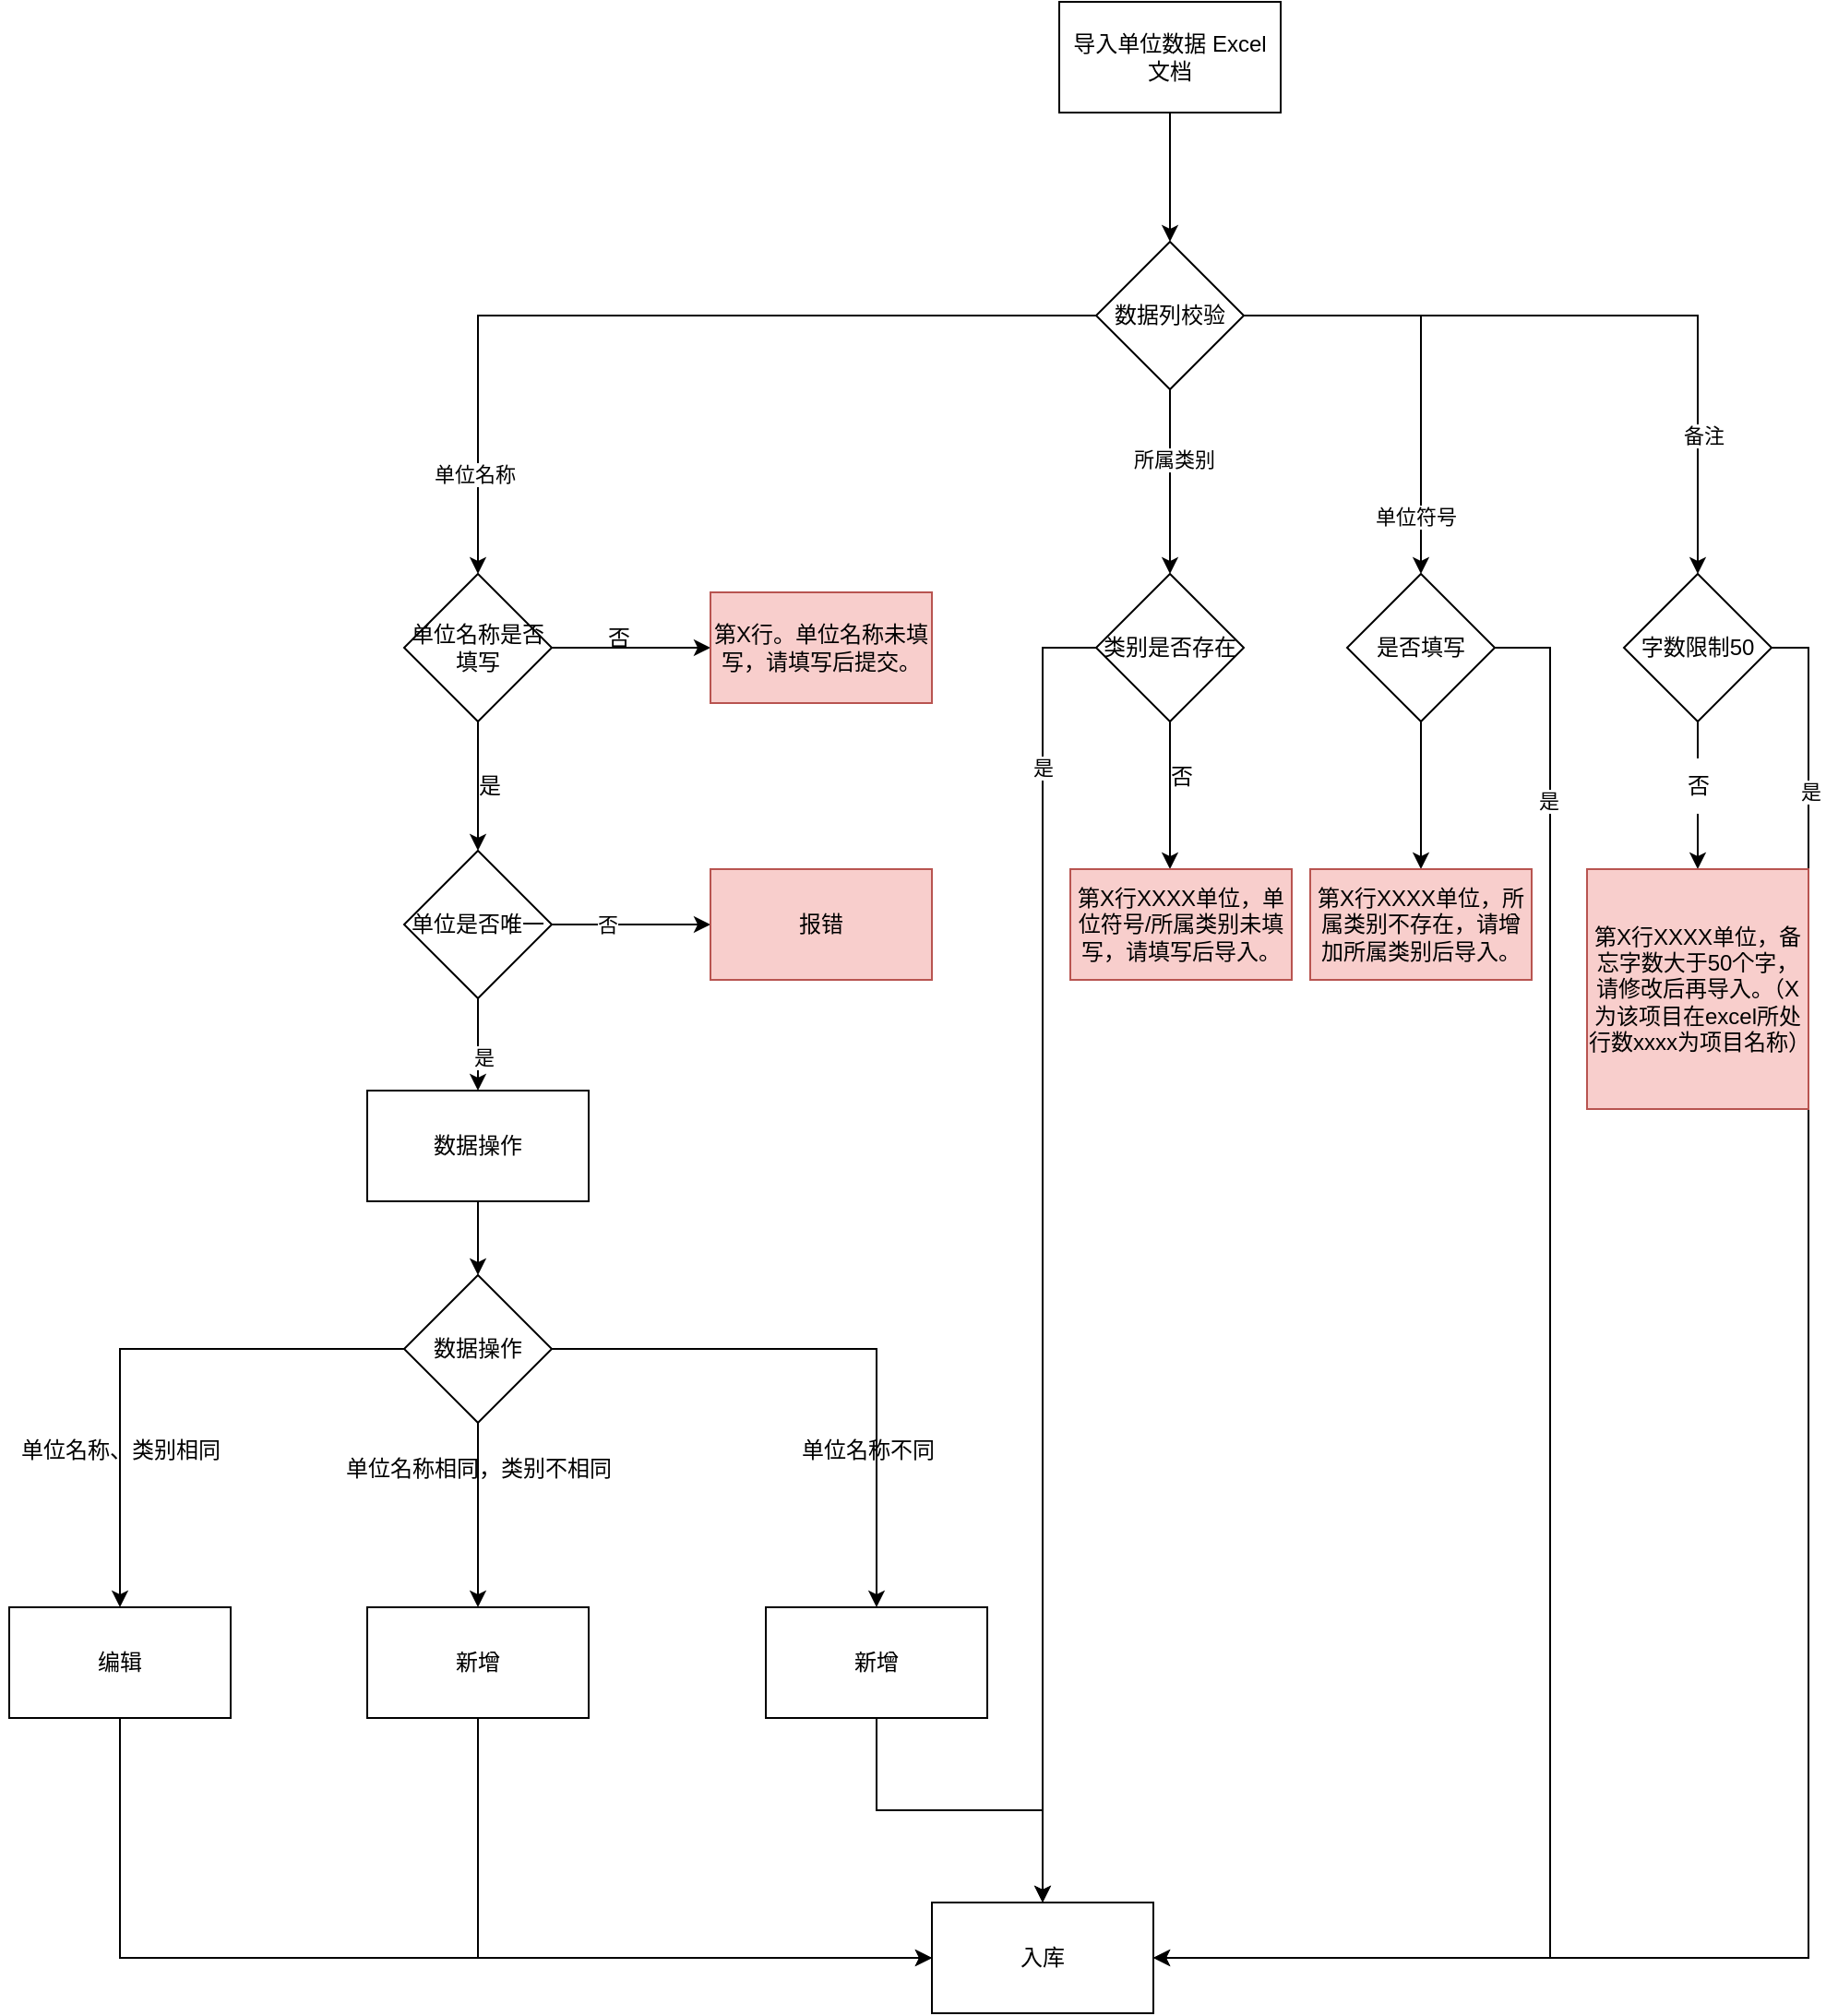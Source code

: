<mxfile version="20.6.0" type="github">
  <diagram id="tR3XoD3DEGh_v77hpuWb" name="第 1 页">
    <mxGraphModel dx="2249" dy="1973" grid="1" gridSize="10" guides="1" tooltips="1" connect="1" arrows="1" fold="1" page="1" pageScale="1" pageWidth="827" pageHeight="1169" math="0" shadow="0">
      <root>
        <mxCell id="0" />
        <mxCell id="1" parent="0" />
        <mxCell id="Ee5MRmjMs7288bCg43-E-31" style="edgeStyle=orthogonalEdgeStyle;rounded=0;orthogonalLoop=1;jettySize=auto;html=1;exitX=0.5;exitY=1;exitDx=0;exitDy=0;entryX=0.5;entryY=0;entryDx=0;entryDy=0;" edge="1" parent="1" source="Ee5MRmjMs7288bCg43-E-1" target="Ee5MRmjMs7288bCg43-E-30">
          <mxGeometry relative="1" as="geometry" />
        </mxCell>
        <mxCell id="Ee5MRmjMs7288bCg43-E-1" value="导入单位数据 Excel 文档" style="rounded=0;whiteSpace=wrap;html=1;" vertex="1" parent="1">
          <mxGeometry x="354" y="-220" width="120" height="60" as="geometry" />
        </mxCell>
        <mxCell id="Ee5MRmjMs7288bCg43-E-4" style="edgeStyle=orthogonalEdgeStyle;rounded=0;orthogonalLoop=1;jettySize=auto;html=1;exitX=0.5;exitY=1;exitDx=0;exitDy=0;entryX=0.5;entryY=0;entryDx=0;entryDy=0;" edge="1" parent="1" source="Ee5MRmjMs7288bCg43-E-2" target="Ee5MRmjMs7288bCg43-E-14">
          <mxGeometry relative="1" as="geometry">
            <mxPoint x="39" y="360" as="targetPoint" />
            <Array as="points" />
          </mxGeometry>
        </mxCell>
        <mxCell id="Ee5MRmjMs7288bCg43-E-9" value="是" style="edgeLabel;html=1;align=center;verticalAlign=middle;resizable=0;points=[];" vertex="1" connectable="0" parent="Ee5MRmjMs7288bCg43-E-4">
          <mxGeometry x="0.25" y="3" relative="1" as="geometry">
            <mxPoint as="offset" />
          </mxGeometry>
        </mxCell>
        <mxCell id="Ee5MRmjMs7288bCg43-E-6" style="edgeStyle=orthogonalEdgeStyle;rounded=0;orthogonalLoop=1;jettySize=auto;html=1;exitX=1;exitY=0.5;exitDx=0;exitDy=0;entryX=0;entryY=0.5;entryDx=0;entryDy=0;" edge="1" parent="1" source="Ee5MRmjMs7288bCg43-E-2" target="Ee5MRmjMs7288bCg43-E-5">
          <mxGeometry relative="1" as="geometry" />
        </mxCell>
        <mxCell id="Ee5MRmjMs7288bCg43-E-8" value="否" style="edgeLabel;html=1;align=center;verticalAlign=middle;resizable=0;points=[];" vertex="1" connectable="0" parent="Ee5MRmjMs7288bCg43-E-6">
          <mxGeometry x="-0.302" relative="1" as="geometry">
            <mxPoint as="offset" />
          </mxGeometry>
        </mxCell>
        <mxCell id="Ee5MRmjMs7288bCg43-E-2" value="单位是否唯一" style="rhombus;whiteSpace=wrap;html=1;" vertex="1" parent="1">
          <mxGeometry x="-1" y="240" width="80" height="80" as="geometry" />
        </mxCell>
        <mxCell id="Ee5MRmjMs7288bCg43-E-5" value="报错" style="rounded=0;whiteSpace=wrap;html=1;fillColor=#f8cecc;strokeColor=#b85450;" vertex="1" parent="1">
          <mxGeometry x="165" y="250" width="120" height="60" as="geometry" />
        </mxCell>
        <mxCell id="Ee5MRmjMs7288bCg43-E-57" style="edgeStyle=orthogonalEdgeStyle;rounded=0;orthogonalLoop=1;jettySize=auto;html=1;exitX=0.5;exitY=1;exitDx=0;exitDy=0;entryX=0;entryY=0.5;entryDx=0;entryDy=0;" edge="1" parent="1" source="Ee5MRmjMs7288bCg43-E-10" target="Ee5MRmjMs7288bCg43-E-56">
          <mxGeometry relative="1" as="geometry" />
        </mxCell>
        <mxCell id="Ee5MRmjMs7288bCg43-E-10" value="编辑" style="rounded=0;whiteSpace=wrap;html=1;" vertex="1" parent="1">
          <mxGeometry x="-215" y="650" width="120" height="60" as="geometry" />
        </mxCell>
        <mxCell id="Ee5MRmjMs7288bCg43-E-59" style="edgeStyle=orthogonalEdgeStyle;rounded=0;orthogonalLoop=1;jettySize=auto;html=1;exitX=0.5;exitY=1;exitDx=0;exitDy=0;entryX=0;entryY=0.5;entryDx=0;entryDy=0;" edge="1" parent="1" source="Ee5MRmjMs7288bCg43-E-11" target="Ee5MRmjMs7288bCg43-E-56">
          <mxGeometry relative="1" as="geometry" />
        </mxCell>
        <mxCell id="Ee5MRmjMs7288bCg43-E-11" value="新增" style="rounded=0;whiteSpace=wrap;html=1;" vertex="1" parent="1">
          <mxGeometry x="-21" y="650" width="120" height="60" as="geometry" />
        </mxCell>
        <mxCell id="Ee5MRmjMs7288bCg43-E-60" style="edgeStyle=orthogonalEdgeStyle;rounded=0;orthogonalLoop=1;jettySize=auto;html=1;exitX=0.5;exitY=1;exitDx=0;exitDy=0;entryX=0.5;entryY=0;entryDx=0;entryDy=0;" edge="1" parent="1" source="Ee5MRmjMs7288bCg43-E-12" target="Ee5MRmjMs7288bCg43-E-56">
          <mxGeometry relative="1" as="geometry" />
        </mxCell>
        <mxCell id="Ee5MRmjMs7288bCg43-E-12" value="新增" style="rounded=0;whiteSpace=wrap;html=1;" vertex="1" parent="1">
          <mxGeometry x="195" y="650" width="120" height="60" as="geometry" />
        </mxCell>
        <mxCell id="Ee5MRmjMs7288bCg43-E-23" style="edgeStyle=orthogonalEdgeStyle;rounded=0;orthogonalLoop=1;jettySize=auto;html=1;exitX=0;exitY=0.5;exitDx=0;exitDy=0;" edge="1" parent="1" source="Ee5MRmjMs7288bCg43-E-13" target="Ee5MRmjMs7288bCg43-E-10">
          <mxGeometry relative="1" as="geometry" />
        </mxCell>
        <mxCell id="Ee5MRmjMs7288bCg43-E-24" style="edgeStyle=orthogonalEdgeStyle;rounded=0;orthogonalLoop=1;jettySize=auto;html=1;exitX=0.5;exitY=1;exitDx=0;exitDy=0;" edge="1" parent="1" source="Ee5MRmjMs7288bCg43-E-13" target="Ee5MRmjMs7288bCg43-E-11">
          <mxGeometry relative="1" as="geometry" />
        </mxCell>
        <mxCell id="Ee5MRmjMs7288bCg43-E-25" style="edgeStyle=orthogonalEdgeStyle;rounded=0;orthogonalLoop=1;jettySize=auto;html=1;exitX=1;exitY=0.5;exitDx=0;exitDy=0;" edge="1" parent="1" source="Ee5MRmjMs7288bCg43-E-13" target="Ee5MRmjMs7288bCg43-E-12">
          <mxGeometry relative="1" as="geometry" />
        </mxCell>
        <mxCell id="Ee5MRmjMs7288bCg43-E-13" value="数据操作" style="rhombus;whiteSpace=wrap;html=1;" vertex="1" parent="1">
          <mxGeometry x="-1" y="470" width="80" height="80" as="geometry" />
        </mxCell>
        <mxCell id="Ee5MRmjMs7288bCg43-E-15" style="edgeStyle=orthogonalEdgeStyle;rounded=0;orthogonalLoop=1;jettySize=auto;html=1;exitX=0.5;exitY=1;exitDx=0;exitDy=0;" edge="1" parent="1" source="Ee5MRmjMs7288bCg43-E-14" target="Ee5MRmjMs7288bCg43-E-13">
          <mxGeometry relative="1" as="geometry" />
        </mxCell>
        <mxCell id="Ee5MRmjMs7288bCg43-E-14" value="数据操作" style="rounded=0;whiteSpace=wrap;html=1;" vertex="1" parent="1">
          <mxGeometry x="-21" y="370" width="120" height="60" as="geometry" />
        </mxCell>
        <mxCell id="Ee5MRmjMs7288bCg43-E-18" style="edgeStyle=orthogonalEdgeStyle;rounded=0;orthogonalLoop=1;jettySize=auto;html=1;exitX=0.5;exitY=1;exitDx=0;exitDy=0;entryX=0.5;entryY=0;entryDx=0;entryDy=0;" edge="1" parent="1" source="Ee5MRmjMs7288bCg43-E-16" target="Ee5MRmjMs7288bCg43-E-2">
          <mxGeometry relative="1" as="geometry" />
        </mxCell>
        <mxCell id="Ee5MRmjMs7288bCg43-E-20" style="edgeStyle=orthogonalEdgeStyle;rounded=0;orthogonalLoop=1;jettySize=auto;html=1;exitX=1;exitY=0.5;exitDx=0;exitDy=0;entryX=0;entryY=0.5;entryDx=0;entryDy=0;" edge="1" parent="1" source="Ee5MRmjMs7288bCg43-E-16" target="Ee5MRmjMs7288bCg43-E-21">
          <mxGeometry relative="1" as="geometry">
            <mxPoint x="155" y="130" as="targetPoint" />
          </mxGeometry>
        </mxCell>
        <mxCell id="Ee5MRmjMs7288bCg43-E-16" value="单位名称是否填写" style="rhombus;whiteSpace=wrap;html=1;" vertex="1" parent="1">
          <mxGeometry x="-1" y="90" width="80" height="80" as="geometry" />
        </mxCell>
        <mxCell id="Ee5MRmjMs7288bCg43-E-19" value="是" style="text;html=1;align=center;verticalAlign=middle;resizable=0;points=[];autosize=1;strokeColor=none;fillColor=none;" vertex="1" parent="1">
          <mxGeometry x="25" y="190" width="40" height="30" as="geometry" />
        </mxCell>
        <mxCell id="Ee5MRmjMs7288bCg43-E-21" value="&lt;div data-docx-has-block-data=&quot;false&quot; data-page-id=&quot;doxcnUg7UYMPqlSIyXwDWfKtBhc&quot;&gt;&lt;div class=&quot;ace-line ace-line old-record-id-doxcnEmQ2aUY8U2KQ4J9b7pMEVh&quot; style=&quot;&quot;&gt;第X行。单位名称未填写，请填写后提交。&lt;/div&gt;&lt;/div&gt;&lt;span class=&quot;lark-record-clipboard&quot; data-lark-record-format=&quot;docx/text&quot; data-lark-record-data=&quot;{&amp;quot;rootId&amp;quot;:&amp;quot;doxcnUg7UYMPqlSIyXwDWfKtBhc&amp;quot;,&amp;quot;text&amp;quot;:{&amp;quot;initialAttributedTexts&amp;quot;:{&amp;quot;text&amp;quot;:{&amp;quot;0&amp;quot;:&amp;quot;第X行。单位名称未填写，请填写后提交。&amp;quot;},&amp;quot;attribs&amp;quot;:{&amp;quot;0&amp;quot;:&amp;quot;*0+j&amp;quot;}},&amp;quot;apool&amp;quot;:{&amp;quot;numToAttrib&amp;quot;:{&amp;quot;0&amp;quot;:[&amp;quot;author&amp;quot;,&amp;quot;7049226964187480066&amp;quot;]},&amp;quot;nextNum&amp;quot;:1}},&amp;quot;type&amp;quot;:&amp;quot;text&amp;quot;,&amp;quot;referenceRecordMap&amp;quot;:{},&amp;quot;extra&amp;quot;:{&amp;quot;mention_page_title&amp;quot;:{},&amp;quot;external_mention_url&amp;quot;:{}},&amp;quot;isKeepQuoteContainer&amp;quot;:false,&amp;quot;isFromCode&amp;quot;:false,&amp;quot;selection&amp;quot;:[{&amp;quot;id&amp;quot;:1011,&amp;quot;type&amp;quot;:&amp;quot;text&amp;quot;,&amp;quot;selection&amp;quot;:{&amp;quot;start&amp;quot;:0,&amp;quot;end&amp;quot;:19},&amp;quot;recordId&amp;quot;:&amp;quot;doxcnEmQ2aUY8U2KQ4J9b7pMEVh&amp;quot;}],&amp;quot;isCut&amp;quot;:false}&quot;&gt;&lt;/span&gt;" style="rounded=0;whiteSpace=wrap;html=1;fillColor=#f8cecc;strokeColor=#b85450;" vertex="1" parent="1">
          <mxGeometry x="165" y="100" width="120" height="60" as="geometry" />
        </mxCell>
        <mxCell id="Ee5MRmjMs7288bCg43-E-22" value="否" style="text;html=1;align=center;verticalAlign=middle;resizable=0;points=[];autosize=1;strokeColor=none;fillColor=none;" vertex="1" parent="1">
          <mxGeometry x="95" y="110" width="40" height="30" as="geometry" />
        </mxCell>
        <mxCell id="Ee5MRmjMs7288bCg43-E-26" value="&lt;span style=&quot;&quot;&gt;单位名称、类别相同&lt;/span&gt;" style="text;html=1;align=center;verticalAlign=middle;resizable=0;points=[];autosize=1;strokeColor=none;fillColor=none;" vertex="1" parent="1">
          <mxGeometry x="-220" y="550" width="130" height="30" as="geometry" />
        </mxCell>
        <mxCell id="Ee5MRmjMs7288bCg43-E-28" value="&lt;span style=&quot;&quot;&gt;单位名称相同，类别不相同&lt;/span&gt;" style="text;html=1;align=center;verticalAlign=middle;resizable=0;points=[];autosize=1;strokeColor=none;fillColor=none;" vertex="1" parent="1">
          <mxGeometry x="-46" y="560" width="170" height="30" as="geometry" />
        </mxCell>
        <mxCell id="Ee5MRmjMs7288bCg43-E-29" value="&lt;span style=&quot;&quot;&gt;单位名称不同&lt;/span&gt;" style="text;html=1;align=center;verticalAlign=middle;resizable=0;points=[];autosize=1;strokeColor=none;fillColor=none;" vertex="1" parent="1">
          <mxGeometry x="200" y="550" width="100" height="30" as="geometry" />
        </mxCell>
        <mxCell id="Ee5MRmjMs7288bCg43-E-32" style="edgeStyle=orthogonalEdgeStyle;rounded=0;orthogonalLoop=1;jettySize=auto;html=1;exitX=0;exitY=0.5;exitDx=0;exitDy=0;entryX=0.5;entryY=0;entryDx=0;entryDy=0;" edge="1" parent="1" source="Ee5MRmjMs7288bCg43-E-30" target="Ee5MRmjMs7288bCg43-E-16">
          <mxGeometry relative="1" as="geometry" />
        </mxCell>
        <mxCell id="Ee5MRmjMs7288bCg43-E-48" value="单位名称" style="edgeLabel;html=1;align=center;verticalAlign=middle;resizable=0;points=[];" vertex="1" connectable="0" parent="Ee5MRmjMs7288bCg43-E-32">
          <mxGeometry x="0.773" y="-2" relative="1" as="geometry">
            <mxPoint as="offset" />
          </mxGeometry>
        </mxCell>
        <mxCell id="Ee5MRmjMs7288bCg43-E-40" style="edgeStyle=orthogonalEdgeStyle;rounded=0;orthogonalLoop=1;jettySize=auto;html=1;exitX=0.5;exitY=1;exitDx=0;exitDy=0;" edge="1" parent="1" source="Ee5MRmjMs7288bCg43-E-30" target="Ee5MRmjMs7288bCg43-E-38">
          <mxGeometry relative="1" as="geometry" />
        </mxCell>
        <mxCell id="Ee5MRmjMs7288bCg43-E-47" value="所属类别" style="edgeLabel;html=1;align=center;verticalAlign=middle;resizable=0;points=[];" vertex="1" connectable="0" parent="Ee5MRmjMs7288bCg43-E-40">
          <mxGeometry x="-0.24" y="2" relative="1" as="geometry">
            <mxPoint as="offset" />
          </mxGeometry>
        </mxCell>
        <mxCell id="Ee5MRmjMs7288bCg43-E-42" style="edgeStyle=orthogonalEdgeStyle;rounded=0;orthogonalLoop=1;jettySize=auto;html=1;exitX=1;exitY=0.5;exitDx=0;exitDy=0;" edge="1" parent="1" source="Ee5MRmjMs7288bCg43-E-30" target="Ee5MRmjMs7288bCg43-E-41">
          <mxGeometry relative="1" as="geometry" />
        </mxCell>
        <mxCell id="Ee5MRmjMs7288bCg43-E-44" value="备注" style="edgeLabel;html=1;align=center;verticalAlign=middle;resizable=0;points=[];" vertex="1" connectable="0" parent="Ee5MRmjMs7288bCg43-E-42">
          <mxGeometry x="0.61" y="3" relative="1" as="geometry">
            <mxPoint as="offset" />
          </mxGeometry>
        </mxCell>
        <mxCell id="Ee5MRmjMs7288bCg43-E-45" style="edgeStyle=orthogonalEdgeStyle;rounded=0;orthogonalLoop=1;jettySize=auto;html=1;exitX=1;exitY=0.5;exitDx=0;exitDy=0;entryX=0.5;entryY=0;entryDx=0;entryDy=0;" edge="1" parent="1" source="Ee5MRmjMs7288bCg43-E-30" target="Ee5MRmjMs7288bCg43-E-35">
          <mxGeometry relative="1" as="geometry" />
        </mxCell>
        <mxCell id="Ee5MRmjMs7288bCg43-E-46" value="单位符号" style="edgeLabel;html=1;align=center;verticalAlign=middle;resizable=0;points=[];" vertex="1" connectable="0" parent="Ee5MRmjMs7288bCg43-E-45">
          <mxGeometry x="0.737" y="-3" relative="1" as="geometry">
            <mxPoint as="offset" />
          </mxGeometry>
        </mxCell>
        <mxCell id="Ee5MRmjMs7288bCg43-E-30" value="数据列校验" style="rhombus;whiteSpace=wrap;html=1;" vertex="1" parent="1">
          <mxGeometry x="374" y="-90" width="80" height="80" as="geometry" />
        </mxCell>
        <mxCell id="Ee5MRmjMs7288bCg43-E-53" style="edgeStyle=orthogonalEdgeStyle;rounded=0;orthogonalLoop=1;jettySize=auto;html=1;exitX=0.5;exitY=1;exitDx=0;exitDy=0;" edge="1" parent="1" source="Ee5MRmjMs7288bCg43-E-35" target="Ee5MRmjMs7288bCg43-E-52">
          <mxGeometry relative="1" as="geometry" />
        </mxCell>
        <mxCell id="Ee5MRmjMs7288bCg43-E-62" style="edgeStyle=orthogonalEdgeStyle;rounded=0;orthogonalLoop=1;jettySize=auto;html=1;exitX=1;exitY=0.5;exitDx=0;exitDy=0;entryX=1;entryY=0.5;entryDx=0;entryDy=0;" edge="1" parent="1" source="Ee5MRmjMs7288bCg43-E-35" target="Ee5MRmjMs7288bCg43-E-56">
          <mxGeometry relative="1" as="geometry">
            <Array as="points">
              <mxPoint x="620" y="130" />
              <mxPoint x="620" y="840" />
            </Array>
          </mxGeometry>
        </mxCell>
        <mxCell id="Ee5MRmjMs7288bCg43-E-66" value="是" style="edgeLabel;html=1;align=center;verticalAlign=middle;resizable=0;points=[];" vertex="1" connectable="0" parent="Ee5MRmjMs7288bCg43-E-62">
          <mxGeometry x="-0.763" y="-1" relative="1" as="geometry">
            <mxPoint as="offset" />
          </mxGeometry>
        </mxCell>
        <mxCell id="Ee5MRmjMs7288bCg43-E-35" value="是否填写" style="rhombus;whiteSpace=wrap;html=1;" vertex="1" parent="1">
          <mxGeometry x="510" y="90" width="80" height="80" as="geometry" />
        </mxCell>
        <mxCell id="Ee5MRmjMs7288bCg43-E-51" style="edgeStyle=orthogonalEdgeStyle;rounded=0;orthogonalLoop=1;jettySize=auto;html=1;exitX=0.5;exitY=1;exitDx=0;exitDy=0;entryX=0.45;entryY=0;entryDx=0;entryDy=0;entryPerimeter=0;" edge="1" parent="1" source="Ee5MRmjMs7288bCg43-E-38" target="Ee5MRmjMs7288bCg43-E-50">
          <mxGeometry relative="1" as="geometry" />
        </mxCell>
        <mxCell id="Ee5MRmjMs7288bCg43-E-61" style="edgeStyle=orthogonalEdgeStyle;rounded=0;orthogonalLoop=1;jettySize=auto;html=1;entryX=0.5;entryY=0;entryDx=0;entryDy=0;" edge="1" parent="1" source="Ee5MRmjMs7288bCg43-E-38" target="Ee5MRmjMs7288bCg43-E-56">
          <mxGeometry relative="1" as="geometry">
            <Array as="points">
              <mxPoint x="345" y="130" />
            </Array>
          </mxGeometry>
        </mxCell>
        <mxCell id="Ee5MRmjMs7288bCg43-E-64" value="是" style="edgeLabel;html=1;align=center;verticalAlign=middle;resizable=0;points=[];" vertex="1" connectable="0" parent="Ee5MRmjMs7288bCg43-E-61">
          <mxGeometry x="-0.735" relative="1" as="geometry">
            <mxPoint as="offset" />
          </mxGeometry>
        </mxCell>
        <mxCell id="Ee5MRmjMs7288bCg43-E-38" value="类别是否存在" style="rhombus;whiteSpace=wrap;html=1;" vertex="1" parent="1">
          <mxGeometry x="374" y="90" width="80" height="80" as="geometry" />
        </mxCell>
        <mxCell id="Ee5MRmjMs7288bCg43-E-55" style="edgeStyle=orthogonalEdgeStyle;rounded=0;orthogonalLoop=1;jettySize=auto;html=1;exitX=0.5;exitY=1;exitDx=0;exitDy=0;entryX=0.5;entryY=0;entryDx=0;entryDy=0;startArrow=none;" edge="1" parent="1" source="Ee5MRmjMs7288bCg43-E-67" target="Ee5MRmjMs7288bCg43-E-54">
          <mxGeometry relative="1" as="geometry" />
        </mxCell>
        <mxCell id="Ee5MRmjMs7288bCg43-E-63" style="edgeStyle=orthogonalEdgeStyle;rounded=0;orthogonalLoop=1;jettySize=auto;html=1;exitX=1;exitY=0.5;exitDx=0;exitDy=0;entryX=1;entryY=0.5;entryDx=0;entryDy=0;" edge="1" parent="1" source="Ee5MRmjMs7288bCg43-E-41" target="Ee5MRmjMs7288bCg43-E-56">
          <mxGeometry relative="1" as="geometry" />
        </mxCell>
        <mxCell id="Ee5MRmjMs7288bCg43-E-69" value="是" style="edgeLabel;html=1;align=center;verticalAlign=middle;resizable=0;points=[];" vertex="1" connectable="0" parent="Ee5MRmjMs7288bCg43-E-63">
          <mxGeometry x="-0.819" y="1" relative="1" as="geometry">
            <mxPoint as="offset" />
          </mxGeometry>
        </mxCell>
        <mxCell id="Ee5MRmjMs7288bCg43-E-41" value="字数限制50" style="rhombus;whiteSpace=wrap;html=1;" vertex="1" parent="1">
          <mxGeometry x="660" y="90" width="80" height="80" as="geometry" />
        </mxCell>
        <mxCell id="Ee5MRmjMs7288bCg43-E-50" value="&lt;div data-docx-has-block-data=&quot;false&quot; data-page-id=&quot;doxcnUg7UYMPqlSIyXwDWfKtBhc&quot;&gt;&lt;div class=&quot;ace-line ace-line old-record-id-doxcnKc0QkksCO4IWQncFoXeaog&quot; style=&quot;&quot;&gt;第X行XXXX单位，单位符号/所属类别未填写，请填写后导入。&lt;/div&gt;&lt;/div&gt;&lt;span class=&quot;lark-record-clipboard&quot; data-lark-record-format=&quot;docx/text&quot; data-lark-record-data=&quot;{&amp;quot;rootId&amp;quot;:&amp;quot;doxcnUg7UYMPqlSIyXwDWfKtBhc&amp;quot;,&amp;quot;text&amp;quot;:{&amp;quot;initialAttributedTexts&amp;quot;:{&amp;quot;text&amp;quot;:{&amp;quot;0&amp;quot;:&amp;quot;第X行XXXX单位，单位符号/所属类别未填写，请填写后导入。&amp;quot;},&amp;quot;attribs&amp;quot;:{&amp;quot;0&amp;quot;:&amp;quot;*0+u&amp;quot;}},&amp;quot;apool&amp;quot;:{&amp;quot;numToAttrib&amp;quot;:{&amp;quot;0&amp;quot;:[&amp;quot;author&amp;quot;,&amp;quot;7049226964187480066&amp;quot;]},&amp;quot;nextNum&amp;quot;:1}},&amp;quot;type&amp;quot;:&amp;quot;text&amp;quot;,&amp;quot;referenceRecordMap&amp;quot;:{},&amp;quot;extra&amp;quot;:{&amp;quot;mention_page_title&amp;quot;:{},&amp;quot;external_mention_url&amp;quot;:{}},&amp;quot;isKeepQuoteContainer&amp;quot;:false,&amp;quot;isFromCode&amp;quot;:false,&amp;quot;selection&amp;quot;:[{&amp;quot;id&amp;quot;:1022,&amp;quot;type&amp;quot;:&amp;quot;text&amp;quot;,&amp;quot;selection&amp;quot;:{&amp;quot;start&amp;quot;:0,&amp;quot;end&amp;quot;:30},&amp;quot;recordId&amp;quot;:&amp;quot;doxcnKc0QkksCO4IWQncFoXeaog&amp;quot;}],&amp;quot;isCut&amp;quot;:false}&quot;&gt;&lt;/span&gt;" style="rounded=0;whiteSpace=wrap;html=1;fillColor=#f8cecc;strokeColor=#b85450;" vertex="1" parent="1">
          <mxGeometry x="360" y="250" width="120" height="60" as="geometry" />
        </mxCell>
        <mxCell id="Ee5MRmjMs7288bCg43-E-52" value="&lt;div data-docx-has-block-data=&quot;false&quot; data-page-id=&quot;doxcnUg7UYMPqlSIyXwDWfKtBhc&quot;&gt;&lt;div class=&quot;ace-line ace-line old-record-id-doxcnWccg8Q4s2kwUeaJdWW6MFd&quot; style=&quot;&quot;&gt;第X行XXXX单位，所属类别不存在，请增加所属类别后导入。&lt;/div&gt;&lt;/div&gt;&lt;span class=&quot;lark-record-clipboard&quot; data-lark-record-format=&quot;docx/text&quot; data-lark-record-data=&quot;{&amp;quot;rootId&amp;quot;:&amp;quot;doxcnUg7UYMPqlSIyXwDWfKtBhc&amp;quot;,&amp;quot;text&amp;quot;:{&amp;quot;initialAttributedTexts&amp;quot;:{&amp;quot;text&amp;quot;:{&amp;quot;0&amp;quot;:&amp;quot;第X行XXXX单位，所属类别不存在，请增加所属类别后导入。&amp;quot;},&amp;quot;attribs&amp;quot;:{&amp;quot;0&amp;quot;:&amp;quot;*0+t&amp;quot;}},&amp;quot;apool&amp;quot;:{&amp;quot;numToAttrib&amp;quot;:{&amp;quot;0&amp;quot;:[&amp;quot;author&amp;quot;,&amp;quot;7049226964187480066&amp;quot;]},&amp;quot;nextNum&amp;quot;:1}},&amp;quot;type&amp;quot;:&amp;quot;text&amp;quot;,&amp;quot;referenceRecordMap&amp;quot;:{},&amp;quot;extra&amp;quot;:{&amp;quot;mention_page_title&amp;quot;:{},&amp;quot;external_mention_url&amp;quot;:{}},&amp;quot;isKeepQuoteContainer&amp;quot;:false,&amp;quot;isFromCode&amp;quot;:false,&amp;quot;selection&amp;quot;:[{&amp;quot;id&amp;quot;:1030,&amp;quot;type&amp;quot;:&amp;quot;text&amp;quot;,&amp;quot;selection&amp;quot;:{&amp;quot;start&amp;quot;:0,&amp;quot;end&amp;quot;:29},&amp;quot;recordId&amp;quot;:&amp;quot;doxcnWccg8Q4s2kwUeaJdWW6MFd&amp;quot;}],&amp;quot;isCut&amp;quot;:false}&quot;&gt;&lt;/span&gt;" style="rounded=0;whiteSpace=wrap;html=1;fillColor=#f8cecc;strokeColor=#b85450;" vertex="1" parent="1">
          <mxGeometry x="490" y="250" width="120" height="60" as="geometry" />
        </mxCell>
        <mxCell id="Ee5MRmjMs7288bCg43-E-54" value="&lt;div data-docx-has-block-data=&quot;false&quot; data-page-id=&quot;doxcnUg7UYMPqlSIyXwDWfKtBhc&quot;&gt;&lt;div class=&quot;ace-line ace-line old-record-id-doxcno6qOMYyiK0uYWARn00Ld2f&quot; style=&quot;&quot;&gt;第X行XXXX单位，备忘字数大于50个字，请修改后再导入。（X为该项目在excel所处行数xxxx为项目名称）&lt;/div&gt;&lt;/div&gt;&lt;span class=&quot;lark-record-clipboard&quot; data-lark-record-format=&quot;docx/text&quot; data-lark-record-data=&quot;{&amp;quot;rootId&amp;quot;:&amp;quot;doxcnUg7UYMPqlSIyXwDWfKtBhc&amp;quot;,&amp;quot;text&amp;quot;:{&amp;quot;initialAttributedTexts&amp;quot;:{&amp;quot;text&amp;quot;:{&amp;quot;0&amp;quot;:&amp;quot;第X行XXXX单位，备忘字数大于50个字，请修改后再导入。（X为该项目在excel所处行数xxxx为项目名称）&amp;quot;},&amp;quot;attribs&amp;quot;:{&amp;quot;0&amp;quot;:&amp;quot;*0+1j&amp;quot;}},&amp;quot;apool&amp;quot;:{&amp;quot;numToAttrib&amp;quot;:{&amp;quot;0&amp;quot;:[&amp;quot;author&amp;quot;,&amp;quot;7049226964187480066&amp;quot;]},&amp;quot;nextNum&amp;quot;:1}},&amp;quot;type&amp;quot;:&amp;quot;text&amp;quot;,&amp;quot;referenceRecordMap&amp;quot;:{},&amp;quot;extra&amp;quot;:{&amp;quot;mention_page_title&amp;quot;:{},&amp;quot;external_mention_url&amp;quot;:{}},&amp;quot;isKeepQuoteContainer&amp;quot;:false,&amp;quot;isFromCode&amp;quot;:false,&amp;quot;selection&amp;quot;:[{&amp;quot;id&amp;quot;:1018,&amp;quot;type&amp;quot;:&amp;quot;text&amp;quot;,&amp;quot;selection&amp;quot;:{&amp;quot;start&amp;quot;:0,&amp;quot;end&amp;quot;:55},&amp;quot;recordId&amp;quot;:&amp;quot;doxcno6qOMYyiK0uYWARn00Ld2f&amp;quot;}],&amp;quot;isCut&amp;quot;:false}&quot;&gt;&lt;/span&gt;" style="rounded=0;whiteSpace=wrap;html=1;fillColor=#f8cecc;strokeColor=#b85450;" vertex="1" parent="1">
          <mxGeometry x="640" y="250" width="120" height="130" as="geometry" />
        </mxCell>
        <mxCell id="Ee5MRmjMs7288bCg43-E-56" value="入库" style="rounded=0;whiteSpace=wrap;html=1;" vertex="1" parent="1">
          <mxGeometry x="285" y="810" width="120" height="60" as="geometry" />
        </mxCell>
        <mxCell id="Ee5MRmjMs7288bCg43-E-65" value="否" style="text;html=1;align=center;verticalAlign=middle;resizable=0;points=[];autosize=1;strokeColor=none;fillColor=none;" vertex="1" parent="1">
          <mxGeometry x="400" y="185" width="40" height="30" as="geometry" />
        </mxCell>
        <mxCell id="Ee5MRmjMs7288bCg43-E-67" value="否" style="text;html=1;align=center;verticalAlign=middle;resizable=0;points=[];autosize=1;strokeColor=none;fillColor=none;" vertex="1" parent="1">
          <mxGeometry x="680" y="190" width="40" height="30" as="geometry" />
        </mxCell>
        <mxCell id="Ee5MRmjMs7288bCg43-E-68" value="" style="edgeStyle=orthogonalEdgeStyle;rounded=0;orthogonalLoop=1;jettySize=auto;html=1;exitX=0.5;exitY=1;exitDx=0;exitDy=0;entryX=0.5;entryY=0;entryDx=0;entryDy=0;endArrow=none;" edge="1" parent="1" source="Ee5MRmjMs7288bCg43-E-41" target="Ee5MRmjMs7288bCg43-E-67">
          <mxGeometry relative="1" as="geometry">
            <mxPoint x="700" y="170" as="sourcePoint" />
            <mxPoint x="700" y="250" as="targetPoint" />
          </mxGeometry>
        </mxCell>
      </root>
    </mxGraphModel>
  </diagram>
</mxfile>
